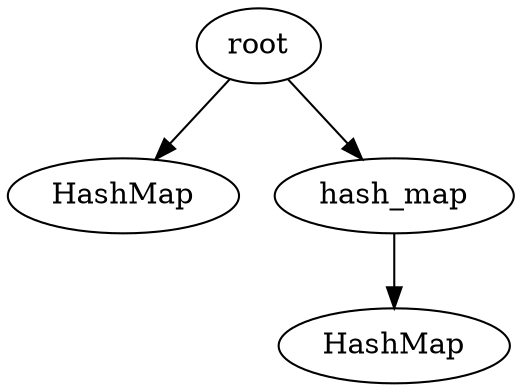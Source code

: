 # dot rc-1.dot -o rc-1.svg -Tsvg
digraph {
    hm_root [label="HashMap"];
    hm_mod [label="HashMap"];

    root -> hash_map;
    hash_map -> hm_mod;
    root -> hm_root;
}